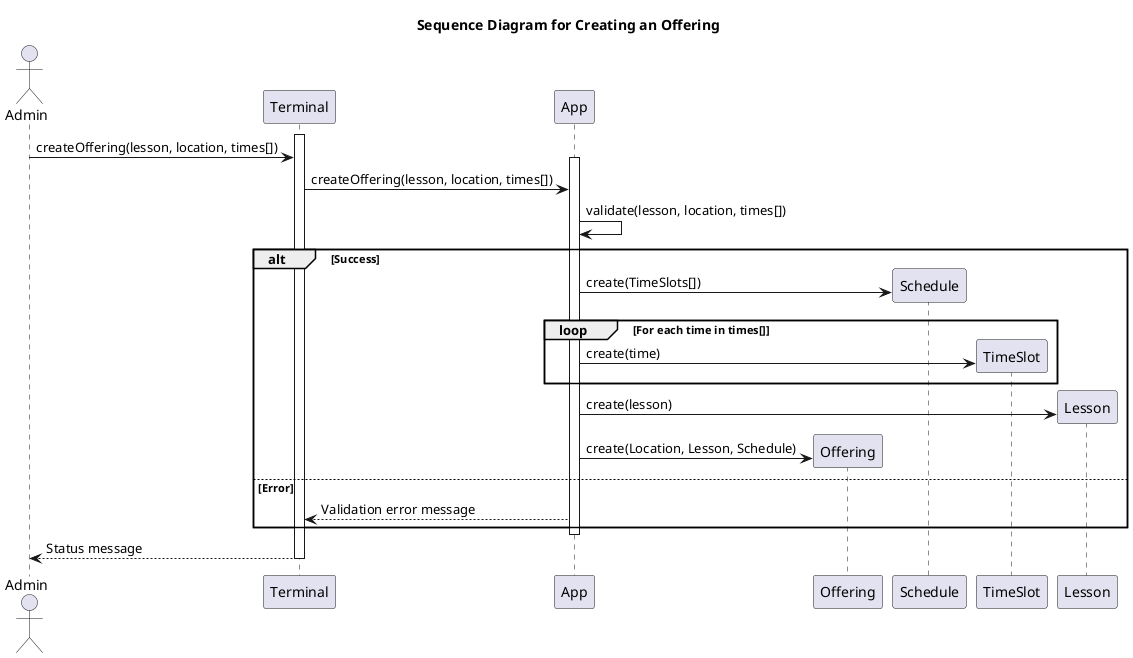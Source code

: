 @startuml Sequence Diagram for Creating an Offering
title Sequence Diagram for Creating an Offering

actor Admin
participant Terminal
participant App
participant Offering
activate Terminal
Admin -> Terminal: createOffering(lesson, location, times[])
activate App
Terminal -> App: createOffering(lesson, location, times[])
App -> App: validate(lesson, location, times[])

alt Success
    App -> Schedule ** : create(TimeSlots[]) 
    loop For each time in times[]
        App -> TimeSlot ** : create(time) 
    end
    App -> Lesson ** : create(lesson)
    App -> Offering ** : create(Location, Lesson, Schedule)
else Error
    App --> Terminal: Validation error message
end
deactivate App

Terminal --> Admin: Status message
deactivate Terminal
@enduml

